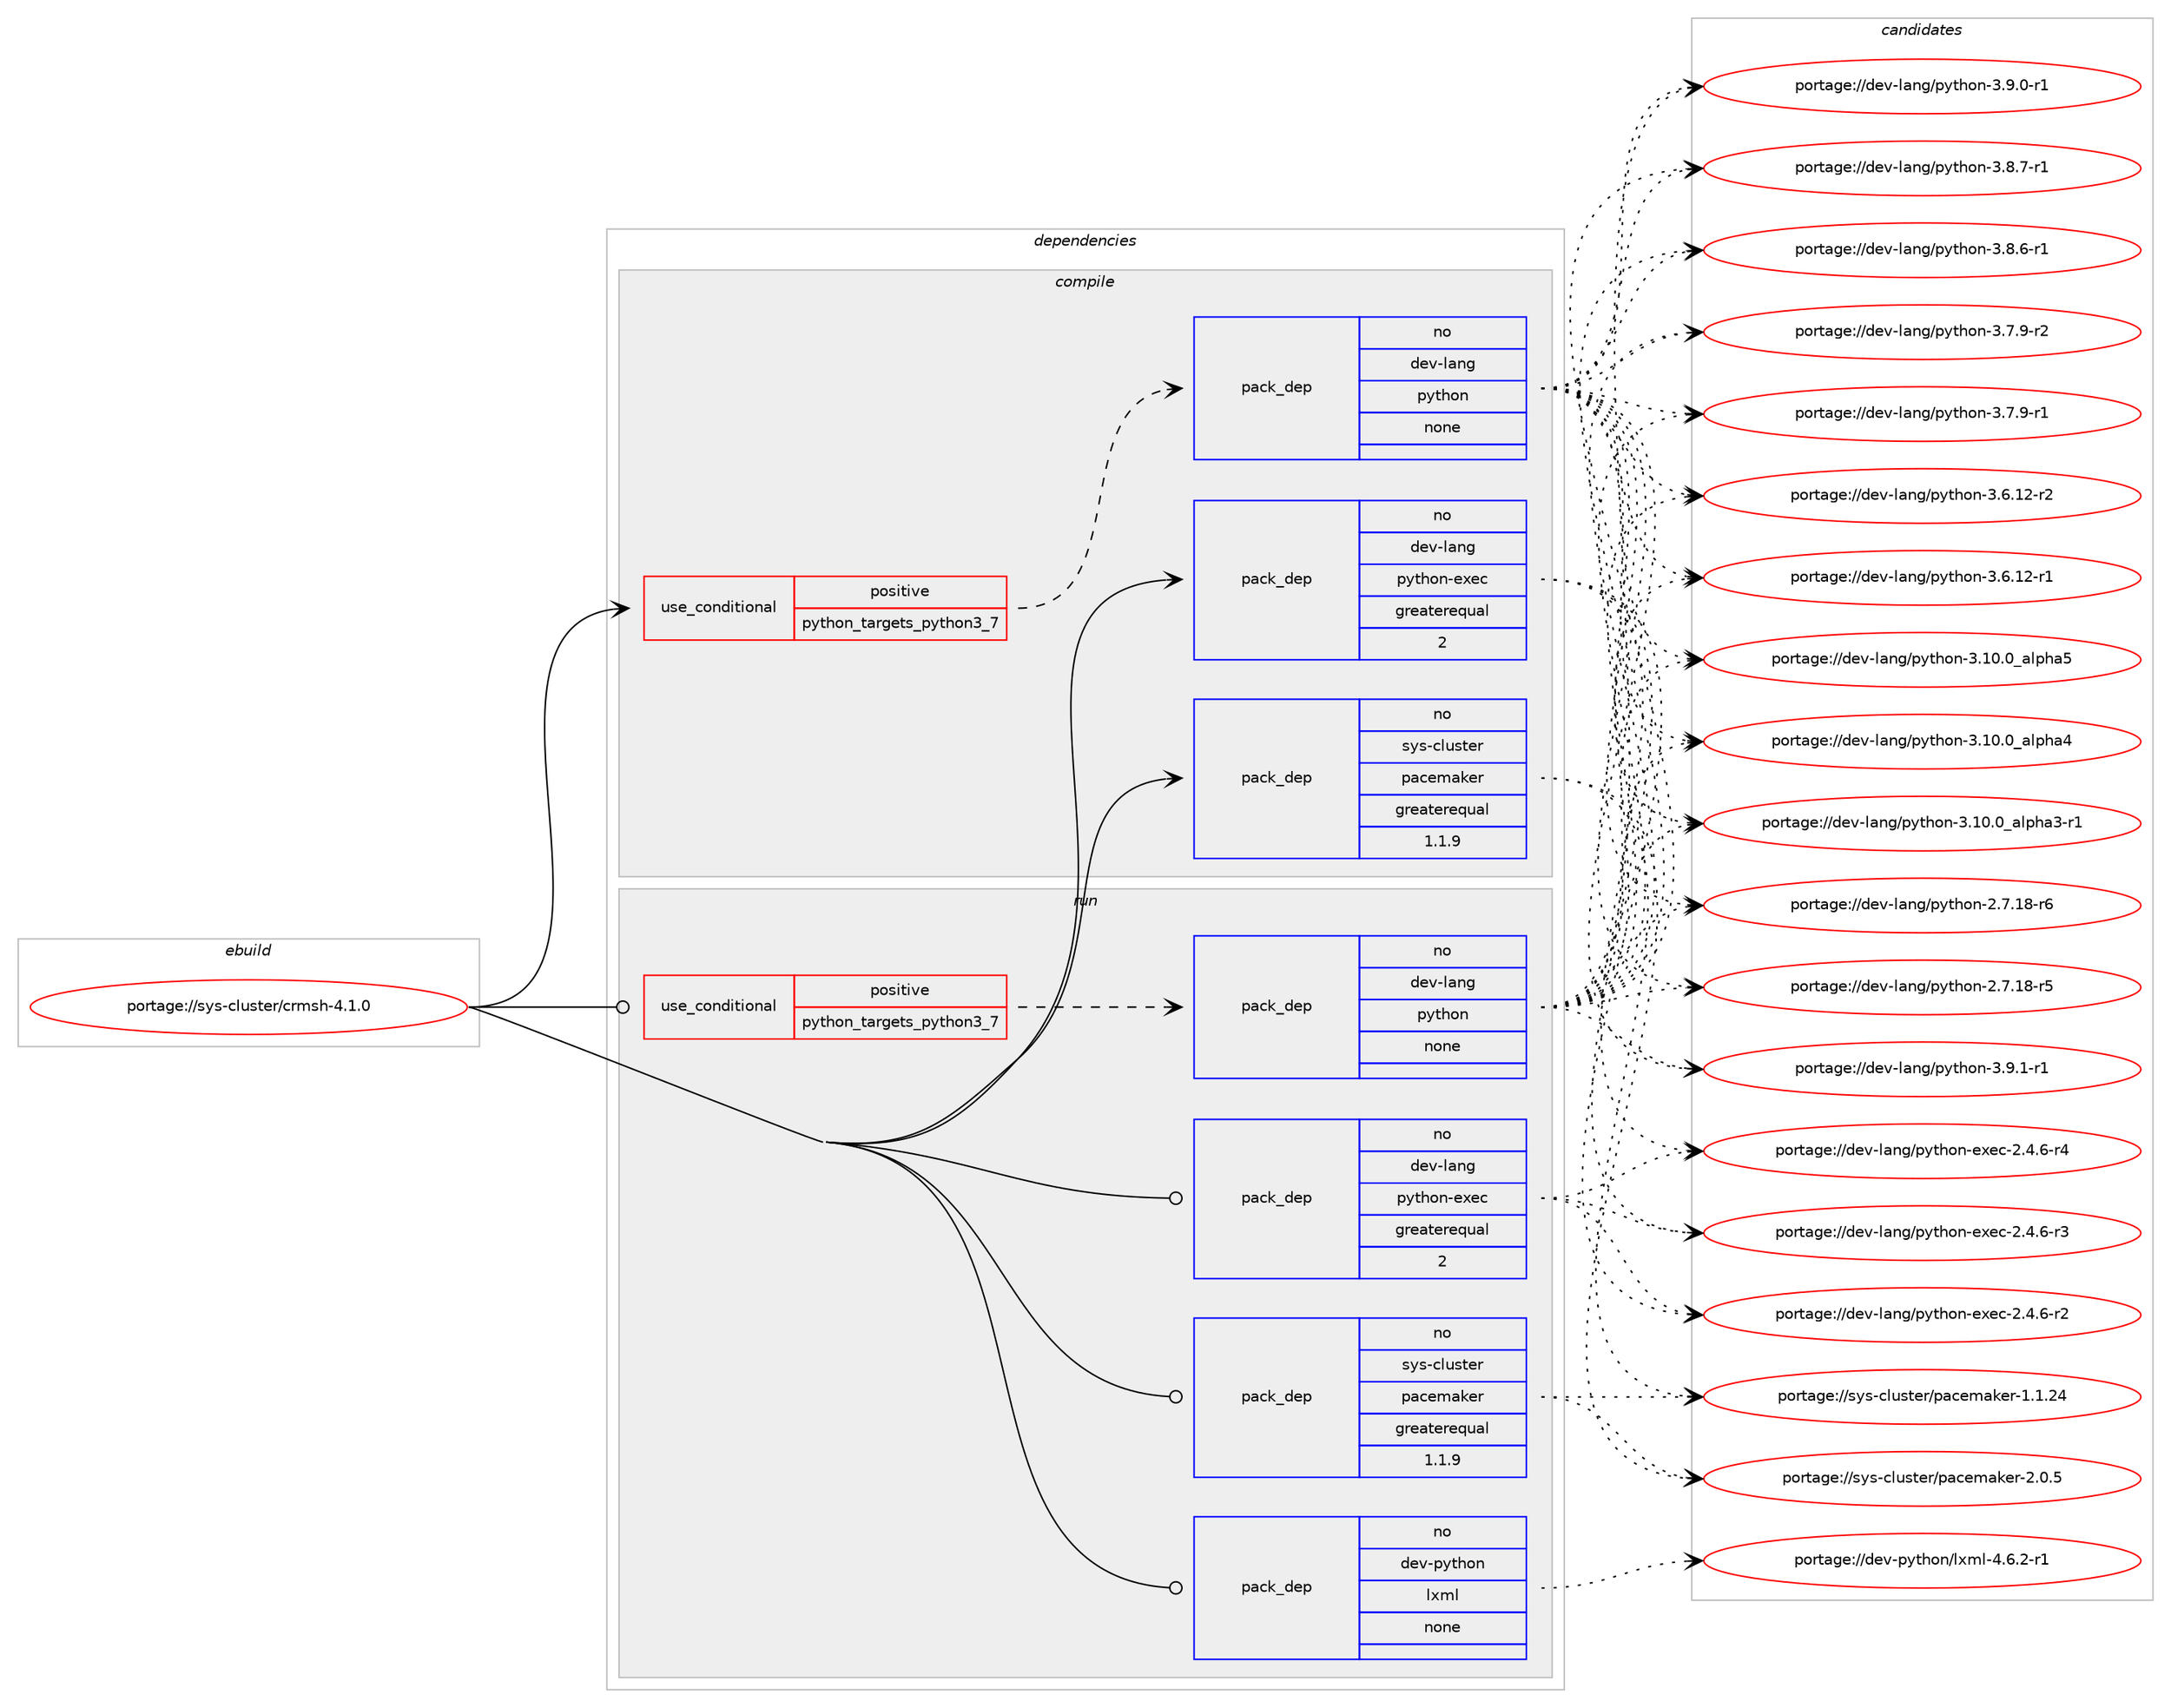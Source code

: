 digraph prolog {

# *************
# Graph options
# *************

newrank=true;
concentrate=true;
compound=true;
graph [rankdir=LR,fontname=Helvetica,fontsize=10,ranksep=1.5];#, ranksep=2.5, nodesep=0.2];
edge  [arrowhead=vee];
node  [fontname=Helvetica,fontsize=10];

# **********
# The ebuild
# **********

subgraph cluster_leftcol {
color=gray;
rank=same;
label=<<i>ebuild</i>>;
id [label="portage://sys-cluster/crmsh-4.1.0", color=red, width=4, href="../sys-cluster/crmsh-4.1.0.svg"];
}

# ****************
# The dependencies
# ****************

subgraph cluster_midcol {
color=gray;
label=<<i>dependencies</i>>;
subgraph cluster_compile {
fillcolor="#eeeeee";
style=filled;
label=<<i>compile</i>>;
subgraph cond2476 {
dependency8387 [label=<<TABLE BORDER="0" CELLBORDER="1" CELLSPACING="0" CELLPADDING="4"><TR><TD ROWSPAN="3" CELLPADDING="10">use_conditional</TD></TR><TR><TD>positive</TD></TR><TR><TD>python_targets_python3_7</TD></TR></TABLE>>, shape=none, color=red];
subgraph pack5811 {
dependency8388 [label=<<TABLE BORDER="0" CELLBORDER="1" CELLSPACING="0" CELLPADDING="4" WIDTH="220"><TR><TD ROWSPAN="6" CELLPADDING="30">pack_dep</TD></TR><TR><TD WIDTH="110">no</TD></TR><TR><TD>dev-lang</TD></TR><TR><TD>python</TD></TR><TR><TD>none</TD></TR><TR><TD></TD></TR></TABLE>>, shape=none, color=blue];
}
dependency8387:e -> dependency8388:w [weight=20,style="dashed",arrowhead="vee"];
}
id:e -> dependency8387:w [weight=20,style="solid",arrowhead="vee"];
subgraph pack5812 {
dependency8389 [label=<<TABLE BORDER="0" CELLBORDER="1" CELLSPACING="0" CELLPADDING="4" WIDTH="220"><TR><TD ROWSPAN="6" CELLPADDING="30">pack_dep</TD></TR><TR><TD WIDTH="110">no</TD></TR><TR><TD>dev-lang</TD></TR><TR><TD>python-exec</TD></TR><TR><TD>greaterequal</TD></TR><TR><TD>2</TD></TR></TABLE>>, shape=none, color=blue];
}
id:e -> dependency8389:w [weight=20,style="solid",arrowhead="vee"];
subgraph pack5813 {
dependency8390 [label=<<TABLE BORDER="0" CELLBORDER="1" CELLSPACING="0" CELLPADDING="4" WIDTH="220"><TR><TD ROWSPAN="6" CELLPADDING="30">pack_dep</TD></TR><TR><TD WIDTH="110">no</TD></TR><TR><TD>sys-cluster</TD></TR><TR><TD>pacemaker</TD></TR><TR><TD>greaterequal</TD></TR><TR><TD>1.1.9</TD></TR></TABLE>>, shape=none, color=blue];
}
id:e -> dependency8390:w [weight=20,style="solid",arrowhead="vee"];
}
subgraph cluster_compileandrun {
fillcolor="#eeeeee";
style=filled;
label=<<i>compile and run</i>>;
}
subgraph cluster_run {
fillcolor="#eeeeee";
style=filled;
label=<<i>run</i>>;
subgraph cond2477 {
dependency8391 [label=<<TABLE BORDER="0" CELLBORDER="1" CELLSPACING="0" CELLPADDING="4"><TR><TD ROWSPAN="3" CELLPADDING="10">use_conditional</TD></TR><TR><TD>positive</TD></TR><TR><TD>python_targets_python3_7</TD></TR></TABLE>>, shape=none, color=red];
subgraph pack5814 {
dependency8392 [label=<<TABLE BORDER="0" CELLBORDER="1" CELLSPACING="0" CELLPADDING="4" WIDTH="220"><TR><TD ROWSPAN="6" CELLPADDING="30">pack_dep</TD></TR><TR><TD WIDTH="110">no</TD></TR><TR><TD>dev-lang</TD></TR><TR><TD>python</TD></TR><TR><TD>none</TD></TR><TR><TD></TD></TR></TABLE>>, shape=none, color=blue];
}
dependency8391:e -> dependency8392:w [weight=20,style="dashed",arrowhead="vee"];
}
id:e -> dependency8391:w [weight=20,style="solid",arrowhead="odot"];
subgraph pack5815 {
dependency8393 [label=<<TABLE BORDER="0" CELLBORDER="1" CELLSPACING="0" CELLPADDING="4" WIDTH="220"><TR><TD ROWSPAN="6" CELLPADDING="30">pack_dep</TD></TR><TR><TD WIDTH="110">no</TD></TR><TR><TD>dev-lang</TD></TR><TR><TD>python-exec</TD></TR><TR><TD>greaterequal</TD></TR><TR><TD>2</TD></TR></TABLE>>, shape=none, color=blue];
}
id:e -> dependency8393:w [weight=20,style="solid",arrowhead="odot"];
subgraph pack5816 {
dependency8394 [label=<<TABLE BORDER="0" CELLBORDER="1" CELLSPACING="0" CELLPADDING="4" WIDTH="220"><TR><TD ROWSPAN="6" CELLPADDING="30">pack_dep</TD></TR><TR><TD WIDTH="110">no</TD></TR><TR><TD>dev-python</TD></TR><TR><TD>lxml</TD></TR><TR><TD>none</TD></TR><TR><TD></TD></TR></TABLE>>, shape=none, color=blue];
}
id:e -> dependency8394:w [weight=20,style="solid",arrowhead="odot"];
subgraph pack5817 {
dependency8395 [label=<<TABLE BORDER="0" CELLBORDER="1" CELLSPACING="0" CELLPADDING="4" WIDTH="220"><TR><TD ROWSPAN="6" CELLPADDING="30">pack_dep</TD></TR><TR><TD WIDTH="110">no</TD></TR><TR><TD>sys-cluster</TD></TR><TR><TD>pacemaker</TD></TR><TR><TD>greaterequal</TD></TR><TR><TD>1.1.9</TD></TR></TABLE>>, shape=none, color=blue];
}
id:e -> dependency8395:w [weight=20,style="solid",arrowhead="odot"];
}
}

# **************
# The candidates
# **************

subgraph cluster_choices {
rank=same;
color=gray;
label=<<i>candidates</i>>;

subgraph choice5811 {
color=black;
nodesep=1;
choice1001011184510897110103471121211161041111104551465746494511449 [label="portage://dev-lang/python-3.9.1-r1", color=red, width=4,href="../dev-lang/python-3.9.1-r1.svg"];
choice1001011184510897110103471121211161041111104551465746484511449 [label="portage://dev-lang/python-3.9.0-r1", color=red, width=4,href="../dev-lang/python-3.9.0-r1.svg"];
choice1001011184510897110103471121211161041111104551465646554511449 [label="portage://dev-lang/python-3.8.7-r1", color=red, width=4,href="../dev-lang/python-3.8.7-r1.svg"];
choice1001011184510897110103471121211161041111104551465646544511449 [label="portage://dev-lang/python-3.8.6-r1", color=red, width=4,href="../dev-lang/python-3.8.6-r1.svg"];
choice1001011184510897110103471121211161041111104551465546574511450 [label="portage://dev-lang/python-3.7.9-r2", color=red, width=4,href="../dev-lang/python-3.7.9-r2.svg"];
choice1001011184510897110103471121211161041111104551465546574511449 [label="portage://dev-lang/python-3.7.9-r1", color=red, width=4,href="../dev-lang/python-3.7.9-r1.svg"];
choice100101118451089711010347112121116104111110455146544649504511450 [label="portage://dev-lang/python-3.6.12-r2", color=red, width=4,href="../dev-lang/python-3.6.12-r2.svg"];
choice100101118451089711010347112121116104111110455146544649504511449 [label="portage://dev-lang/python-3.6.12-r1", color=red, width=4,href="../dev-lang/python-3.6.12-r1.svg"];
choice1001011184510897110103471121211161041111104551464948464895971081121049753 [label="portage://dev-lang/python-3.10.0_alpha5", color=red, width=4,href="../dev-lang/python-3.10.0_alpha5.svg"];
choice1001011184510897110103471121211161041111104551464948464895971081121049752 [label="portage://dev-lang/python-3.10.0_alpha4", color=red, width=4,href="../dev-lang/python-3.10.0_alpha4.svg"];
choice10010111845108971101034711212111610411111045514649484648959710811210497514511449 [label="portage://dev-lang/python-3.10.0_alpha3-r1", color=red, width=4,href="../dev-lang/python-3.10.0_alpha3-r1.svg"];
choice100101118451089711010347112121116104111110455046554649564511454 [label="portage://dev-lang/python-2.7.18-r6", color=red, width=4,href="../dev-lang/python-2.7.18-r6.svg"];
choice100101118451089711010347112121116104111110455046554649564511453 [label="portage://dev-lang/python-2.7.18-r5", color=red, width=4,href="../dev-lang/python-2.7.18-r5.svg"];
dependency8388:e -> choice1001011184510897110103471121211161041111104551465746494511449:w [style=dotted,weight="100"];
dependency8388:e -> choice1001011184510897110103471121211161041111104551465746484511449:w [style=dotted,weight="100"];
dependency8388:e -> choice1001011184510897110103471121211161041111104551465646554511449:w [style=dotted,weight="100"];
dependency8388:e -> choice1001011184510897110103471121211161041111104551465646544511449:w [style=dotted,weight="100"];
dependency8388:e -> choice1001011184510897110103471121211161041111104551465546574511450:w [style=dotted,weight="100"];
dependency8388:e -> choice1001011184510897110103471121211161041111104551465546574511449:w [style=dotted,weight="100"];
dependency8388:e -> choice100101118451089711010347112121116104111110455146544649504511450:w [style=dotted,weight="100"];
dependency8388:e -> choice100101118451089711010347112121116104111110455146544649504511449:w [style=dotted,weight="100"];
dependency8388:e -> choice1001011184510897110103471121211161041111104551464948464895971081121049753:w [style=dotted,weight="100"];
dependency8388:e -> choice1001011184510897110103471121211161041111104551464948464895971081121049752:w [style=dotted,weight="100"];
dependency8388:e -> choice10010111845108971101034711212111610411111045514649484648959710811210497514511449:w [style=dotted,weight="100"];
dependency8388:e -> choice100101118451089711010347112121116104111110455046554649564511454:w [style=dotted,weight="100"];
dependency8388:e -> choice100101118451089711010347112121116104111110455046554649564511453:w [style=dotted,weight="100"];
}
subgraph choice5812 {
color=black;
nodesep=1;
choice10010111845108971101034711212111610411111045101120101994550465246544511452 [label="portage://dev-lang/python-exec-2.4.6-r4", color=red, width=4,href="../dev-lang/python-exec-2.4.6-r4.svg"];
choice10010111845108971101034711212111610411111045101120101994550465246544511451 [label="portage://dev-lang/python-exec-2.4.6-r3", color=red, width=4,href="../dev-lang/python-exec-2.4.6-r3.svg"];
choice10010111845108971101034711212111610411111045101120101994550465246544511450 [label="portage://dev-lang/python-exec-2.4.6-r2", color=red, width=4,href="../dev-lang/python-exec-2.4.6-r2.svg"];
dependency8389:e -> choice10010111845108971101034711212111610411111045101120101994550465246544511452:w [style=dotted,weight="100"];
dependency8389:e -> choice10010111845108971101034711212111610411111045101120101994550465246544511451:w [style=dotted,weight="100"];
dependency8389:e -> choice10010111845108971101034711212111610411111045101120101994550465246544511450:w [style=dotted,weight="100"];
}
subgraph choice5813 {
color=black;
nodesep=1;
choice115121115459910811711511610111447112979910110997107101114455046484653 [label="portage://sys-cluster/pacemaker-2.0.5", color=red, width=4,href="../sys-cluster/pacemaker-2.0.5.svg"];
choice11512111545991081171151161011144711297991011099710710111445494649465052 [label="portage://sys-cluster/pacemaker-1.1.24", color=red, width=4,href="../sys-cluster/pacemaker-1.1.24.svg"];
dependency8390:e -> choice115121115459910811711511610111447112979910110997107101114455046484653:w [style=dotted,weight="100"];
dependency8390:e -> choice11512111545991081171151161011144711297991011099710710111445494649465052:w [style=dotted,weight="100"];
}
subgraph choice5814 {
color=black;
nodesep=1;
choice1001011184510897110103471121211161041111104551465746494511449 [label="portage://dev-lang/python-3.9.1-r1", color=red, width=4,href="../dev-lang/python-3.9.1-r1.svg"];
choice1001011184510897110103471121211161041111104551465746484511449 [label="portage://dev-lang/python-3.9.0-r1", color=red, width=4,href="../dev-lang/python-3.9.0-r1.svg"];
choice1001011184510897110103471121211161041111104551465646554511449 [label="portage://dev-lang/python-3.8.7-r1", color=red, width=4,href="../dev-lang/python-3.8.7-r1.svg"];
choice1001011184510897110103471121211161041111104551465646544511449 [label="portage://dev-lang/python-3.8.6-r1", color=red, width=4,href="../dev-lang/python-3.8.6-r1.svg"];
choice1001011184510897110103471121211161041111104551465546574511450 [label="portage://dev-lang/python-3.7.9-r2", color=red, width=4,href="../dev-lang/python-3.7.9-r2.svg"];
choice1001011184510897110103471121211161041111104551465546574511449 [label="portage://dev-lang/python-3.7.9-r1", color=red, width=4,href="../dev-lang/python-3.7.9-r1.svg"];
choice100101118451089711010347112121116104111110455146544649504511450 [label="portage://dev-lang/python-3.6.12-r2", color=red, width=4,href="../dev-lang/python-3.6.12-r2.svg"];
choice100101118451089711010347112121116104111110455146544649504511449 [label="portage://dev-lang/python-3.6.12-r1", color=red, width=4,href="../dev-lang/python-3.6.12-r1.svg"];
choice1001011184510897110103471121211161041111104551464948464895971081121049753 [label="portage://dev-lang/python-3.10.0_alpha5", color=red, width=4,href="../dev-lang/python-3.10.0_alpha5.svg"];
choice1001011184510897110103471121211161041111104551464948464895971081121049752 [label="portage://dev-lang/python-3.10.0_alpha4", color=red, width=4,href="../dev-lang/python-3.10.0_alpha4.svg"];
choice10010111845108971101034711212111610411111045514649484648959710811210497514511449 [label="portage://dev-lang/python-3.10.0_alpha3-r1", color=red, width=4,href="../dev-lang/python-3.10.0_alpha3-r1.svg"];
choice100101118451089711010347112121116104111110455046554649564511454 [label="portage://dev-lang/python-2.7.18-r6", color=red, width=4,href="../dev-lang/python-2.7.18-r6.svg"];
choice100101118451089711010347112121116104111110455046554649564511453 [label="portage://dev-lang/python-2.7.18-r5", color=red, width=4,href="../dev-lang/python-2.7.18-r5.svg"];
dependency8392:e -> choice1001011184510897110103471121211161041111104551465746494511449:w [style=dotted,weight="100"];
dependency8392:e -> choice1001011184510897110103471121211161041111104551465746484511449:w [style=dotted,weight="100"];
dependency8392:e -> choice1001011184510897110103471121211161041111104551465646554511449:w [style=dotted,weight="100"];
dependency8392:e -> choice1001011184510897110103471121211161041111104551465646544511449:w [style=dotted,weight="100"];
dependency8392:e -> choice1001011184510897110103471121211161041111104551465546574511450:w [style=dotted,weight="100"];
dependency8392:e -> choice1001011184510897110103471121211161041111104551465546574511449:w [style=dotted,weight="100"];
dependency8392:e -> choice100101118451089711010347112121116104111110455146544649504511450:w [style=dotted,weight="100"];
dependency8392:e -> choice100101118451089711010347112121116104111110455146544649504511449:w [style=dotted,weight="100"];
dependency8392:e -> choice1001011184510897110103471121211161041111104551464948464895971081121049753:w [style=dotted,weight="100"];
dependency8392:e -> choice1001011184510897110103471121211161041111104551464948464895971081121049752:w [style=dotted,weight="100"];
dependency8392:e -> choice10010111845108971101034711212111610411111045514649484648959710811210497514511449:w [style=dotted,weight="100"];
dependency8392:e -> choice100101118451089711010347112121116104111110455046554649564511454:w [style=dotted,weight="100"];
dependency8392:e -> choice100101118451089711010347112121116104111110455046554649564511453:w [style=dotted,weight="100"];
}
subgraph choice5815 {
color=black;
nodesep=1;
choice10010111845108971101034711212111610411111045101120101994550465246544511452 [label="portage://dev-lang/python-exec-2.4.6-r4", color=red, width=4,href="../dev-lang/python-exec-2.4.6-r4.svg"];
choice10010111845108971101034711212111610411111045101120101994550465246544511451 [label="portage://dev-lang/python-exec-2.4.6-r3", color=red, width=4,href="../dev-lang/python-exec-2.4.6-r3.svg"];
choice10010111845108971101034711212111610411111045101120101994550465246544511450 [label="portage://dev-lang/python-exec-2.4.6-r2", color=red, width=4,href="../dev-lang/python-exec-2.4.6-r2.svg"];
dependency8393:e -> choice10010111845108971101034711212111610411111045101120101994550465246544511452:w [style=dotted,weight="100"];
dependency8393:e -> choice10010111845108971101034711212111610411111045101120101994550465246544511451:w [style=dotted,weight="100"];
dependency8393:e -> choice10010111845108971101034711212111610411111045101120101994550465246544511450:w [style=dotted,weight="100"];
}
subgraph choice5816 {
color=black;
nodesep=1;
choice10010111845112121116104111110471081201091084552465446504511449 [label="portage://dev-python/lxml-4.6.2-r1", color=red, width=4,href="../dev-python/lxml-4.6.2-r1.svg"];
dependency8394:e -> choice10010111845112121116104111110471081201091084552465446504511449:w [style=dotted,weight="100"];
}
subgraph choice5817 {
color=black;
nodesep=1;
choice115121115459910811711511610111447112979910110997107101114455046484653 [label="portage://sys-cluster/pacemaker-2.0.5", color=red, width=4,href="../sys-cluster/pacemaker-2.0.5.svg"];
choice11512111545991081171151161011144711297991011099710710111445494649465052 [label="portage://sys-cluster/pacemaker-1.1.24", color=red, width=4,href="../sys-cluster/pacemaker-1.1.24.svg"];
dependency8395:e -> choice115121115459910811711511610111447112979910110997107101114455046484653:w [style=dotted,weight="100"];
dependency8395:e -> choice11512111545991081171151161011144711297991011099710710111445494649465052:w [style=dotted,weight="100"];
}
}

}
